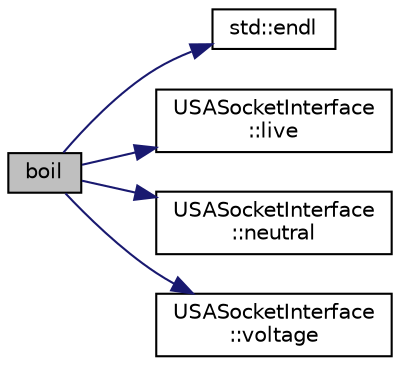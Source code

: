 digraph "boil"
{
 // INTERACTIVE_SVG=YES
 // LATEX_PDF_SIZE
  bgcolor="transparent";
  edge [fontname="Helvetica",fontsize="10",labelfontname="Helvetica",labelfontsize="10"];
  node [fontname="Helvetica",fontsize="10",shape=record];
  rankdir="LR";
  Node1 [label="boil",height=0.2,width=0.4,color="black", fillcolor="grey75", style="filled", fontcolor="black",tooltip=" "];
  Node1 -> Node2 [color="midnightblue",fontsize="10",style="solid",fontname="Helvetica"];
  Node2 [label="std::endl",height=0.2,width=0.4,color="black",URL="/Users/shi-rongliu/html_book_20190607/cppreference-doxygen-web.tag.xml$cpp/io/manip/endl.html#",tooltip=" "];
  Node1 -> Node3 [color="midnightblue",fontsize="10",style="solid",fontname="Helvetica"];
  Node3 [label="USASocketInterface\l::live",height=0.2,width=0.4,color="black",URL="$dc/d60/classUSASocketInterface_ae74c8358dcb4ad77107501d3d36365ad.html#ae74c8358dcb4ad77107501d3d36365ad",tooltip=" "];
  Node1 -> Node4 [color="midnightblue",fontsize="10",style="solid",fontname="Helvetica"];
  Node4 [label="USASocketInterface\l::neutral",height=0.2,width=0.4,color="black",URL="$dc/d60/classUSASocketInterface_af93b4cbb72535556fff6bce8e06b0f51.html#af93b4cbb72535556fff6bce8e06b0f51",tooltip=" "];
  Node1 -> Node5 [color="midnightblue",fontsize="10",style="solid",fontname="Helvetica"];
  Node5 [label="USASocketInterface\l::voltage",height=0.2,width=0.4,color="black",URL="$dc/d60/classUSASocketInterface_aa201666785af2136d52b4affb45867ee.html#aa201666785af2136d52b4affb45867ee",tooltip=" "];
}
